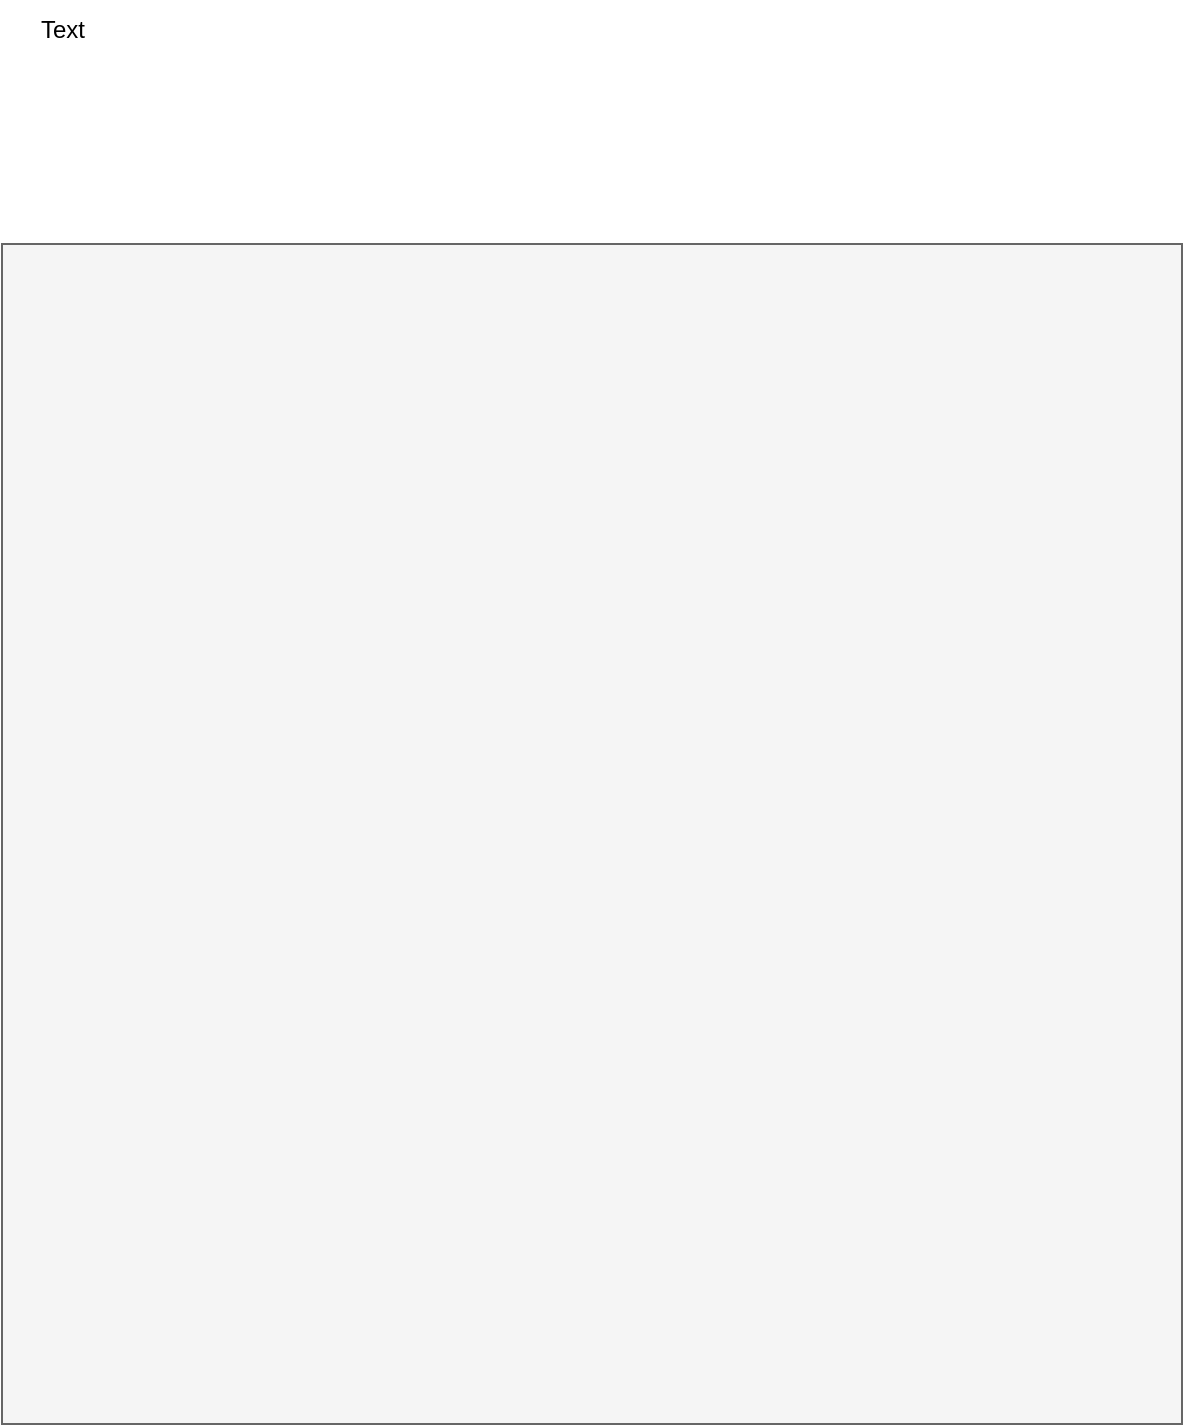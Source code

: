 <mxfile version="26.0.16">
  <diagram name="Page-1" id="007UeYPAoFnlW-ycTlNl">
    <mxGraphModel dx="1434" dy="892" grid="1" gridSize="10" guides="1" tooltips="1" connect="1" arrows="1" fold="1" page="1" pageScale="1" pageWidth="850" pageHeight="1100" math="0" shadow="0">
      <root>
        <mxCell id="0" />
        <mxCell id="1" parent="0" />
        <mxCell id="1X-0YN_z9w1jKtuvNjcq-1" value="" style="whiteSpace=wrap;html=1;aspect=fixed;fillColor=#f5f5f5;strokeColor=#666666;fontColor=#333333;labelPosition=center;verticalLabelPosition=top;align=center;verticalAlign=bottom;fontFamily=Helvetica;" vertex="1" parent="1">
          <mxGeometry x="130" y="150" width="590" height="590" as="geometry" />
        </mxCell>
        <mxCell id="1X-0YN_z9w1jKtuvNjcq-2" value="Text" style="text;html=1;align=center;verticalAlign=middle;resizable=0;points=[];autosize=1;strokeColor=none;fillColor=none;" vertex="1" parent="1">
          <mxGeometry x="135" y="28" width="50" height="30" as="geometry" />
        </mxCell>
      </root>
    </mxGraphModel>
  </diagram>
</mxfile>
